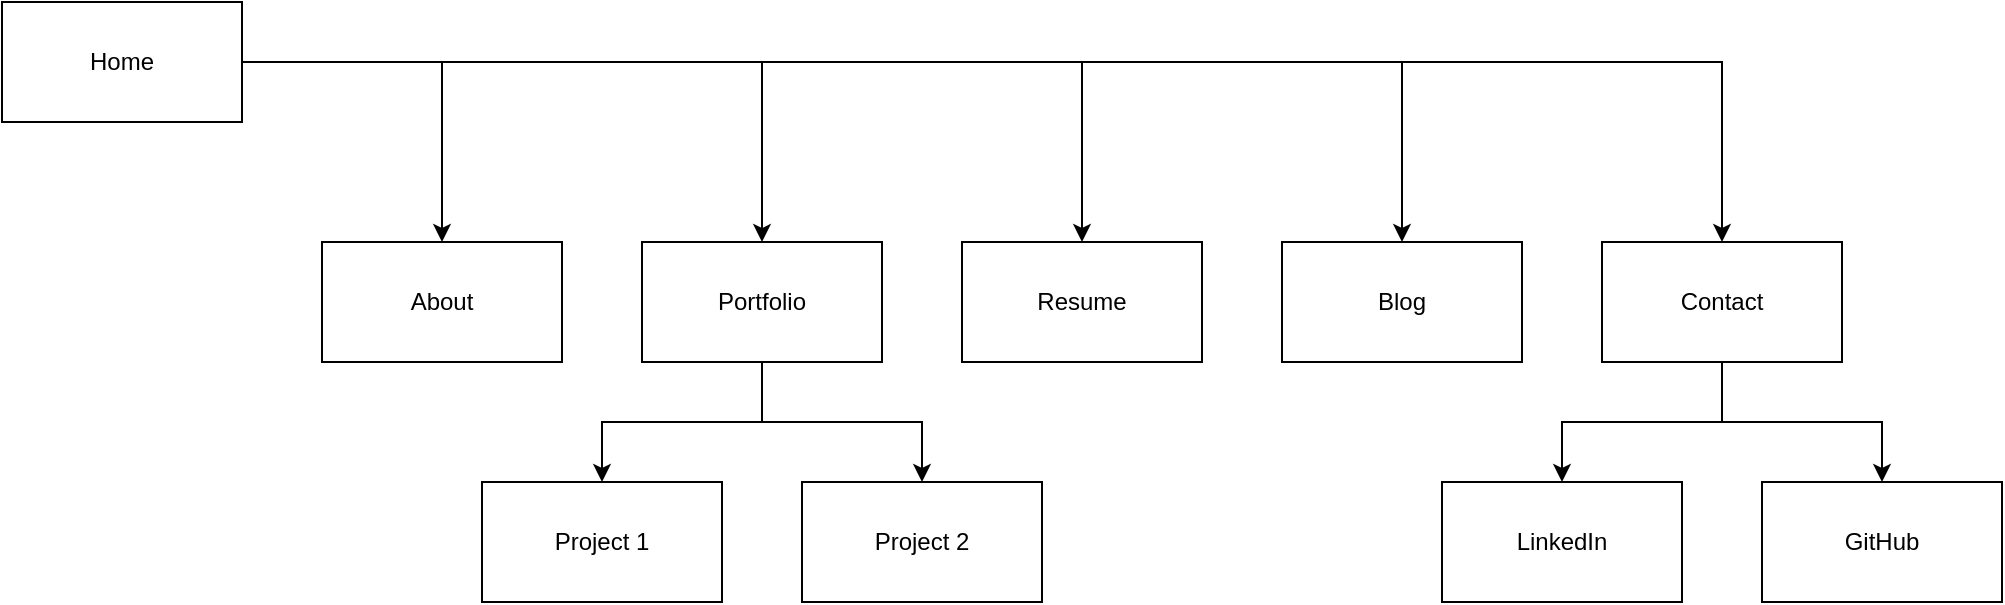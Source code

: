 <mxfile version="24.4.4" type="github">
  <diagram name="Page-1" id="jVAHOj9E25T3dA4WQlke">
    <mxGraphModel dx="1114" dy="730" grid="1" gridSize="10" guides="1" tooltips="1" connect="1" arrows="1" fold="1" page="1" pageScale="1" pageWidth="827" pageHeight="1169" math="0" shadow="0">
      <root>
        <mxCell id="0" />
        <mxCell id="1" parent="0" />
        <mxCell id="IpAYr77v6ilmW8r_v7f3-3" value="" style="edgeStyle=orthogonalEdgeStyle;rounded=0;orthogonalLoop=1;jettySize=auto;html=1;" edge="1" parent="1" source="IpAYr77v6ilmW8r_v7f3-1" target="IpAYr77v6ilmW8r_v7f3-2">
          <mxGeometry relative="1" as="geometry" />
        </mxCell>
        <mxCell id="IpAYr77v6ilmW8r_v7f3-5" value="" style="edgeStyle=orthogonalEdgeStyle;rounded=0;orthogonalLoop=1;jettySize=auto;html=1;" edge="1" parent="1" source="IpAYr77v6ilmW8r_v7f3-1" target="IpAYr77v6ilmW8r_v7f3-4">
          <mxGeometry relative="1" as="geometry" />
        </mxCell>
        <mxCell id="IpAYr77v6ilmW8r_v7f3-7" value="" style="edgeStyle=orthogonalEdgeStyle;rounded=0;orthogonalLoop=1;jettySize=auto;html=1;" edge="1" parent="1" source="IpAYr77v6ilmW8r_v7f3-1" target="IpAYr77v6ilmW8r_v7f3-6">
          <mxGeometry relative="1" as="geometry" />
        </mxCell>
        <mxCell id="IpAYr77v6ilmW8r_v7f3-9" value="" style="edgeStyle=orthogonalEdgeStyle;rounded=0;orthogonalLoop=1;jettySize=auto;html=1;" edge="1" parent="1" source="IpAYr77v6ilmW8r_v7f3-1" target="IpAYr77v6ilmW8r_v7f3-8">
          <mxGeometry relative="1" as="geometry" />
        </mxCell>
        <mxCell id="IpAYr77v6ilmW8r_v7f3-15" value="" style="edgeStyle=orthogonalEdgeStyle;rounded=0;orthogonalLoop=1;jettySize=auto;html=1;" edge="1" parent="1" source="IpAYr77v6ilmW8r_v7f3-1" target="IpAYr77v6ilmW8r_v7f3-14">
          <mxGeometry relative="1" as="geometry" />
        </mxCell>
        <mxCell id="IpAYr77v6ilmW8r_v7f3-2" value="About" style="rounded=0;whiteSpace=wrap;html=1;" vertex="1" parent="1">
          <mxGeometry x="200" y="160" width="120" height="60" as="geometry" />
        </mxCell>
        <mxCell id="IpAYr77v6ilmW8r_v7f3-1" value="Home" style="rounded=0;whiteSpace=wrap;html=1;" vertex="1" parent="1">
          <mxGeometry x="40" y="40" width="120" height="60" as="geometry" />
        </mxCell>
        <mxCell id="IpAYr77v6ilmW8r_v7f3-17" value="" style="edgeStyle=orthogonalEdgeStyle;rounded=0;orthogonalLoop=1;jettySize=auto;html=1;" edge="1" parent="1" source="IpAYr77v6ilmW8r_v7f3-4" target="IpAYr77v6ilmW8r_v7f3-16">
          <mxGeometry relative="1" as="geometry" />
        </mxCell>
        <mxCell id="IpAYr77v6ilmW8r_v7f3-19" value="" style="edgeStyle=orthogonalEdgeStyle;rounded=0;orthogonalLoop=1;jettySize=auto;html=1;" edge="1" parent="1" source="IpAYr77v6ilmW8r_v7f3-4" target="IpAYr77v6ilmW8r_v7f3-18">
          <mxGeometry relative="1" as="geometry" />
        </mxCell>
        <mxCell id="IpAYr77v6ilmW8r_v7f3-11" value="" style="edgeStyle=orthogonalEdgeStyle;rounded=0;orthogonalLoop=1;jettySize=auto;html=1;" edge="1" parent="1" source="IpAYr77v6ilmW8r_v7f3-6" target="IpAYr77v6ilmW8r_v7f3-10">
          <mxGeometry relative="1" as="geometry" />
        </mxCell>
        <mxCell id="IpAYr77v6ilmW8r_v7f3-4" value="Contact" style="rounded=0;whiteSpace=wrap;html=1;" vertex="1" parent="1">
          <mxGeometry x="840" y="160" width="120" height="60" as="geometry" />
        </mxCell>
        <mxCell id="IpAYr77v6ilmW8r_v7f3-13" value="" style="edgeStyle=orthogonalEdgeStyle;rounded=0;orthogonalLoop=1;jettySize=auto;html=1;" edge="1" parent="1" source="IpAYr77v6ilmW8r_v7f3-6" target="IpAYr77v6ilmW8r_v7f3-12">
          <mxGeometry relative="1" as="geometry" />
        </mxCell>
        <mxCell id="IpAYr77v6ilmW8r_v7f3-8" value="Resume" style="rounded=0;whiteSpace=wrap;html=1;" vertex="1" parent="1">
          <mxGeometry x="520" y="160" width="120" height="60" as="geometry" />
        </mxCell>
        <mxCell id="IpAYr77v6ilmW8r_v7f3-6" value="Portfolio" style="rounded=0;whiteSpace=wrap;html=1;" vertex="1" parent="1">
          <mxGeometry x="360" y="160" width="120" height="60" as="geometry" />
        </mxCell>
        <mxCell id="IpAYr77v6ilmW8r_v7f3-10" value="Project 1" style="rounded=0;whiteSpace=wrap;html=1;" vertex="1" parent="1">
          <mxGeometry x="280" y="280" width="120" height="60" as="geometry" />
        </mxCell>
        <mxCell id="IpAYr77v6ilmW8r_v7f3-12" value="Project 2" style="rounded=0;whiteSpace=wrap;html=1;" vertex="1" parent="1">
          <mxGeometry x="440" y="280" width="120" height="60" as="geometry" />
        </mxCell>
        <mxCell id="IpAYr77v6ilmW8r_v7f3-14" value="Blog" style="rounded=0;whiteSpace=wrap;html=1;" vertex="1" parent="1">
          <mxGeometry x="680" y="160" width="120" height="60" as="geometry" />
        </mxCell>
        <mxCell id="IpAYr77v6ilmW8r_v7f3-16" value="LinkedIn" style="rounded=0;whiteSpace=wrap;html=1;" vertex="1" parent="1">
          <mxGeometry x="760" y="280" width="120" height="60" as="geometry" />
        </mxCell>
        <mxCell id="IpAYr77v6ilmW8r_v7f3-18" value="GitHub" style="rounded=0;whiteSpace=wrap;html=1;" vertex="1" parent="1">
          <mxGeometry x="920" y="280" width="120" height="60" as="geometry" />
        </mxCell>
      </root>
    </mxGraphModel>
  </diagram>
</mxfile>
